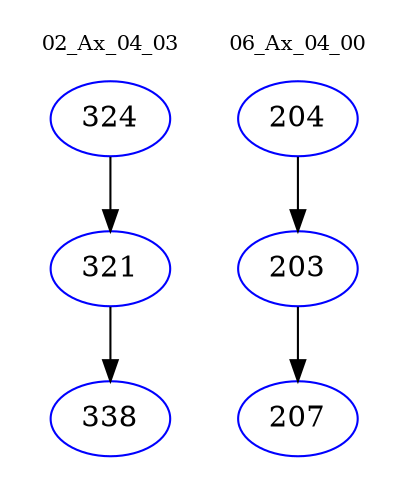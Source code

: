 digraph{
subgraph cluster_0 {
color = white
label = "02_Ax_04_03";
fontsize=10;
T0_324 [label="324", color="blue"]
T0_324 -> T0_321 [color="black"]
T0_321 [label="321", color="blue"]
T0_321 -> T0_338 [color="black"]
T0_338 [label="338", color="blue"]
}
subgraph cluster_1 {
color = white
label = "06_Ax_04_00";
fontsize=10;
T1_204 [label="204", color="blue"]
T1_204 -> T1_203 [color="black"]
T1_203 [label="203", color="blue"]
T1_203 -> T1_207 [color="black"]
T1_207 [label="207", color="blue"]
}
}
